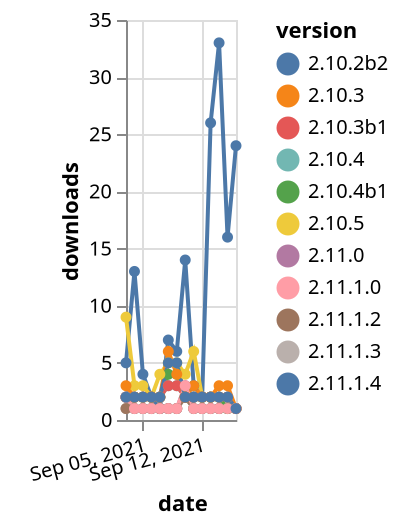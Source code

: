 {"$schema": "https://vega.github.io/schema/vega-lite/v5.json", "description": "A simple bar chart with embedded data.", "data": {"values": [{"date": "2021-09-03", "total": 1387, "delta": 2, "version": "2.11.0"}, {"date": "2021-09-04", "total": 1388, "delta": 1, "version": "2.11.0"}, {"date": "2021-09-05", "total": 1389, "delta": 1, "version": "2.11.0"}, {"date": "2021-09-06", "total": 1390, "delta": 1, "version": "2.11.0"}, {"date": "2021-09-07", "total": 1391, "delta": 1, "version": "2.11.0"}, {"date": "2021-09-08", "total": 1392, "delta": 1, "version": "2.11.0"}, {"date": "2021-09-09", "total": 1393, "delta": 1, "version": "2.11.0"}, {"date": "2021-09-10", "total": 1396, "delta": 3, "version": "2.11.0"}, {"date": "2021-09-11", "total": 1397, "delta": 1, "version": "2.11.0"}, {"date": "2021-09-12", "total": 1398, "delta": 1, "version": "2.11.0"}, {"date": "2021-09-13", "total": 1399, "delta": 1, "version": "2.11.0"}, {"date": "2021-09-14", "total": 1400, "delta": 1, "version": "2.11.0"}, {"date": "2021-09-15", "total": 1401, "delta": 1, "version": "2.11.0"}, {"date": "2021-09-16", "total": 1402, "delta": 1, "version": "2.11.0"}, {"date": "2021-09-03", "total": 1097, "delta": 5, "version": "2.11.1.4"}, {"date": "2021-09-04", "total": 1110, "delta": 13, "version": "2.11.1.4"}, {"date": "2021-09-05", "total": 1114, "delta": 4, "version": "2.11.1.4"}, {"date": "2021-09-06", "total": 1116, "delta": 2, "version": "2.11.1.4"}, {"date": "2021-09-07", "total": 1117, "delta": 1, "version": "2.11.1.4"}, {"date": "2021-09-08", "total": 1124, "delta": 7, "version": "2.11.1.4"}, {"date": "2021-09-09", "total": 1130, "delta": 6, "version": "2.11.1.4"}, {"date": "2021-09-10", "total": 1144, "delta": 14, "version": "2.11.1.4"}, {"date": "2021-09-11", "total": 1147, "delta": 3, "version": "2.11.1.4"}, {"date": "2021-09-12", "total": 1149, "delta": 2, "version": "2.11.1.4"}, {"date": "2021-09-13", "total": 1175, "delta": 26, "version": "2.11.1.4"}, {"date": "2021-09-14", "total": 1208, "delta": 33, "version": "2.11.1.4"}, {"date": "2021-09-15", "total": 1224, "delta": 16, "version": "2.11.1.4"}, {"date": "2021-09-16", "total": 1248, "delta": 24, "version": "2.11.1.4"}, {"date": "2021-09-03", "total": 879, "delta": 1, "version": "2.11.1.3"}, {"date": "2021-09-04", "total": 880, "delta": 1, "version": "2.11.1.3"}, {"date": "2021-09-05", "total": 881, "delta": 1, "version": "2.11.1.3"}, {"date": "2021-09-06", "total": 882, "delta": 1, "version": "2.11.1.3"}, {"date": "2021-09-07", "total": 883, "delta": 1, "version": "2.11.1.3"}, {"date": "2021-09-08", "total": 884, "delta": 1, "version": "2.11.1.3"}, {"date": "2021-09-09", "total": 885, "delta": 1, "version": "2.11.1.3"}, {"date": "2021-09-10", "total": 887, "delta": 2, "version": "2.11.1.3"}, {"date": "2021-09-11", "total": 888, "delta": 1, "version": "2.11.1.3"}, {"date": "2021-09-12", "total": 889, "delta": 1, "version": "2.11.1.3"}, {"date": "2021-09-13", "total": 890, "delta": 1, "version": "2.11.1.3"}, {"date": "2021-09-14", "total": 891, "delta": 1, "version": "2.11.1.3"}, {"date": "2021-09-15", "total": 892, "delta": 1, "version": "2.11.1.3"}, {"date": "2021-09-16", "total": 893, "delta": 1, "version": "2.11.1.3"}, {"date": "2021-09-03", "total": 2457, "delta": 2, "version": "2.10.4"}, {"date": "2021-09-04", "total": 2459, "delta": 2, "version": "2.10.4"}, {"date": "2021-09-05", "total": 2461, "delta": 2, "version": "2.10.4"}, {"date": "2021-09-06", "total": 2463, "delta": 2, "version": "2.10.4"}, {"date": "2021-09-07", "total": 2465, "delta": 2, "version": "2.10.4"}, {"date": "2021-09-08", "total": 2468, "delta": 3, "version": "2.10.4"}, {"date": "2021-09-09", "total": 2471, "delta": 3, "version": "2.10.4"}, {"date": "2021-09-10", "total": 2473, "delta": 2, "version": "2.10.4"}, {"date": "2021-09-11", "total": 2475, "delta": 2, "version": "2.10.4"}, {"date": "2021-09-12", "total": 2477, "delta": 2, "version": "2.10.4"}, {"date": "2021-09-13", "total": 2479, "delta": 2, "version": "2.10.4"}, {"date": "2021-09-14", "total": 2481, "delta": 2, "version": "2.10.4"}, {"date": "2021-09-15", "total": 2483, "delta": 2, "version": "2.10.4"}, {"date": "2021-09-16", "total": 2484, "delta": 1, "version": "2.10.4"}, {"date": "2021-09-03", "total": 383, "delta": 1, "version": "2.11.1.2"}, {"date": "2021-09-04", "total": 384, "delta": 1, "version": "2.11.1.2"}, {"date": "2021-09-05", "total": 385, "delta": 1, "version": "2.11.1.2"}, {"date": "2021-09-06", "total": 386, "delta": 1, "version": "2.11.1.2"}, {"date": "2021-09-07", "total": 387, "delta": 1, "version": "2.11.1.2"}, {"date": "2021-09-08", "total": 388, "delta": 1, "version": "2.11.1.2"}, {"date": "2021-09-09", "total": 389, "delta": 1, "version": "2.11.1.2"}, {"date": "2021-09-10", "total": 391, "delta": 2, "version": "2.11.1.2"}, {"date": "2021-09-11", "total": 392, "delta": 1, "version": "2.11.1.2"}, {"date": "2021-09-12", "total": 393, "delta": 1, "version": "2.11.1.2"}, {"date": "2021-09-13", "total": 394, "delta": 1, "version": "2.11.1.2"}, {"date": "2021-09-14", "total": 395, "delta": 1, "version": "2.11.1.2"}, {"date": "2021-09-15", "total": 396, "delta": 1, "version": "2.11.1.2"}, {"date": "2021-09-16", "total": 397, "delta": 1, "version": "2.11.1.2"}, {"date": "2021-09-03", "total": 2587, "delta": 2, "version": "2.10.4b1"}, {"date": "2021-09-04", "total": 2589, "delta": 2, "version": "2.10.4b1"}, {"date": "2021-09-05", "total": 2591, "delta": 2, "version": "2.10.4b1"}, {"date": "2021-09-06", "total": 2593, "delta": 2, "version": "2.10.4b1"}, {"date": "2021-09-07", "total": 2595, "delta": 2, "version": "2.10.4b1"}, {"date": "2021-09-08", "total": 2599, "delta": 4, "version": "2.10.4b1"}, {"date": "2021-09-09", "total": 2603, "delta": 4, "version": "2.10.4b1"}, {"date": "2021-09-10", "total": 2605, "delta": 2, "version": "2.10.4b1"}, {"date": "2021-09-11", "total": 2607, "delta": 2, "version": "2.10.4b1"}, {"date": "2021-09-12", "total": 2609, "delta": 2, "version": "2.10.4b1"}, {"date": "2021-09-13", "total": 2611, "delta": 2, "version": "2.10.4b1"}, {"date": "2021-09-14", "total": 2613, "delta": 2, "version": "2.10.4b1"}, {"date": "2021-09-15", "total": 2614, "delta": 1, "version": "2.10.4b1"}, {"date": "2021-09-16", "total": 2615, "delta": 1, "version": "2.10.4b1"}, {"date": "2021-09-03", "total": 4283, "delta": 9, "version": "2.10.5"}, {"date": "2021-09-04", "total": 4286, "delta": 3, "version": "2.10.5"}, {"date": "2021-09-05", "total": 4289, "delta": 3, "version": "2.10.5"}, {"date": "2021-09-06", "total": 4291, "delta": 2, "version": "2.10.5"}, {"date": "2021-09-07", "total": 4295, "delta": 4, "version": "2.10.5"}, {"date": "2021-09-08", "total": 4300, "delta": 5, "version": "2.10.5"}, {"date": "2021-09-09", "total": 4305, "delta": 5, "version": "2.10.5"}, {"date": "2021-09-10", "total": 4309, "delta": 4, "version": "2.10.5"}, {"date": "2021-09-11", "total": 4315, "delta": 6, "version": "2.10.5"}, {"date": "2021-09-12", "total": 4317, "delta": 2, "version": "2.10.5"}, {"date": "2021-09-13", "total": 4319, "delta": 2, "version": "2.10.5"}, {"date": "2021-09-14", "total": 4321, "delta": 2, "version": "2.10.5"}, {"date": "2021-09-15", "total": 4323, "delta": 2, "version": "2.10.5"}, {"date": "2021-09-16", "total": 4324, "delta": 1, "version": "2.10.5"}, {"date": "2021-09-03", "total": 2352, "delta": 2, "version": "2.10.3b1"}, {"date": "2021-09-04", "total": 2354, "delta": 2, "version": "2.10.3b1"}, {"date": "2021-09-05", "total": 2356, "delta": 2, "version": "2.10.3b1"}, {"date": "2021-09-06", "total": 2358, "delta": 2, "version": "2.10.3b1"}, {"date": "2021-09-07", "total": 2360, "delta": 2, "version": "2.10.3b1"}, {"date": "2021-09-08", "total": 2363, "delta": 3, "version": "2.10.3b1"}, {"date": "2021-09-09", "total": 2366, "delta": 3, "version": "2.10.3b1"}, {"date": "2021-09-10", "total": 2368, "delta": 2, "version": "2.10.3b1"}, {"date": "2021-09-11", "total": 2370, "delta": 2, "version": "2.10.3b1"}, {"date": "2021-09-12", "total": 2372, "delta": 2, "version": "2.10.3b1"}, {"date": "2021-09-13", "total": 2374, "delta": 2, "version": "2.10.3b1"}, {"date": "2021-09-14", "total": 2376, "delta": 2, "version": "2.10.3b1"}, {"date": "2021-09-15", "total": 2378, "delta": 2, "version": "2.10.3b1"}, {"date": "2021-09-16", "total": 2379, "delta": 1, "version": "2.10.3b1"}, {"date": "2021-09-03", "total": 3495, "delta": 3, "version": "2.10.3"}, {"date": "2021-09-04", "total": 3497, "delta": 2, "version": "2.10.3"}, {"date": "2021-09-05", "total": 3499, "delta": 2, "version": "2.10.3"}, {"date": "2021-09-06", "total": 3501, "delta": 2, "version": "2.10.3"}, {"date": "2021-09-07", "total": 3503, "delta": 2, "version": "2.10.3"}, {"date": "2021-09-08", "total": 3509, "delta": 6, "version": "2.10.3"}, {"date": "2021-09-09", "total": 3513, "delta": 4, "version": "2.10.3"}, {"date": "2021-09-10", "total": 3515, "delta": 2, "version": "2.10.3"}, {"date": "2021-09-11", "total": 3518, "delta": 3, "version": "2.10.3"}, {"date": "2021-09-12", "total": 3520, "delta": 2, "version": "2.10.3"}, {"date": "2021-09-13", "total": 3522, "delta": 2, "version": "2.10.3"}, {"date": "2021-09-14", "total": 3525, "delta": 3, "version": "2.10.3"}, {"date": "2021-09-15", "total": 3528, "delta": 3, "version": "2.10.3"}, {"date": "2021-09-16", "total": 3529, "delta": 1, "version": "2.10.3"}, {"date": "2021-09-03", "total": 956, "delta": 2, "version": "2.11.1.0"}, {"date": "2021-09-04", "total": 957, "delta": 1, "version": "2.11.1.0"}, {"date": "2021-09-05", "total": 958, "delta": 1, "version": "2.11.1.0"}, {"date": "2021-09-06", "total": 959, "delta": 1, "version": "2.11.1.0"}, {"date": "2021-09-07", "total": 960, "delta": 1, "version": "2.11.1.0"}, {"date": "2021-09-08", "total": 961, "delta": 1, "version": "2.11.1.0"}, {"date": "2021-09-09", "total": 962, "delta": 1, "version": "2.11.1.0"}, {"date": "2021-09-10", "total": 965, "delta": 3, "version": "2.11.1.0"}, {"date": "2021-09-11", "total": 966, "delta": 1, "version": "2.11.1.0"}, {"date": "2021-09-12", "total": 967, "delta": 1, "version": "2.11.1.0"}, {"date": "2021-09-13", "total": 968, "delta": 1, "version": "2.11.1.0"}, {"date": "2021-09-14", "total": 969, "delta": 1, "version": "2.11.1.0"}, {"date": "2021-09-15", "total": 970, "delta": 1, "version": "2.11.1.0"}, {"date": "2021-09-16", "total": 971, "delta": 1, "version": "2.11.1.0"}, {"date": "2021-09-03", "total": 3772, "delta": 2, "version": "2.10.2b2"}, {"date": "2021-09-04", "total": 3774, "delta": 2, "version": "2.10.2b2"}, {"date": "2021-09-05", "total": 3776, "delta": 2, "version": "2.10.2b2"}, {"date": "2021-09-06", "total": 3778, "delta": 2, "version": "2.10.2b2"}, {"date": "2021-09-07", "total": 3780, "delta": 2, "version": "2.10.2b2"}, {"date": "2021-09-08", "total": 3785, "delta": 5, "version": "2.10.2b2"}, {"date": "2021-09-09", "total": 3790, "delta": 5, "version": "2.10.2b2"}, {"date": "2021-09-10", "total": 3792, "delta": 2, "version": "2.10.2b2"}, {"date": "2021-09-11", "total": 3794, "delta": 2, "version": "2.10.2b2"}, {"date": "2021-09-12", "total": 3796, "delta": 2, "version": "2.10.2b2"}, {"date": "2021-09-13", "total": 3798, "delta": 2, "version": "2.10.2b2"}, {"date": "2021-09-14", "total": 3800, "delta": 2, "version": "2.10.2b2"}, {"date": "2021-09-15", "total": 3802, "delta": 2, "version": "2.10.2b2"}, {"date": "2021-09-16", "total": 3803, "delta": 1, "version": "2.10.2b2"}]}, "width": "container", "mark": {"type": "line", "point": {"filled": true}}, "encoding": {"x": {"field": "date", "type": "temporal", "timeUnit": "yearmonthdate", "title": "date", "axis": {"labelAngle": -15}}, "y": {"field": "delta", "type": "quantitative", "title": "downloads"}, "color": {"field": "version", "type": "nominal"}, "tooltip": {"field": "delta"}}}